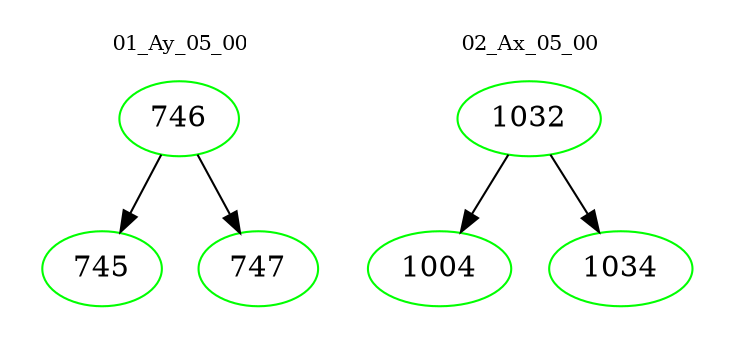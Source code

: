 digraph{
subgraph cluster_0 {
color = white
label = "01_Ay_05_00";
fontsize=10;
T0_746 [label="746", color="green"]
T0_746 -> T0_745 [color="black"]
T0_745 [label="745", color="green"]
T0_746 -> T0_747 [color="black"]
T0_747 [label="747", color="green"]
}
subgraph cluster_1 {
color = white
label = "02_Ax_05_00";
fontsize=10;
T1_1032 [label="1032", color="green"]
T1_1032 -> T1_1004 [color="black"]
T1_1004 [label="1004", color="green"]
T1_1032 -> T1_1034 [color="black"]
T1_1034 [label="1034", color="green"]
}
}

